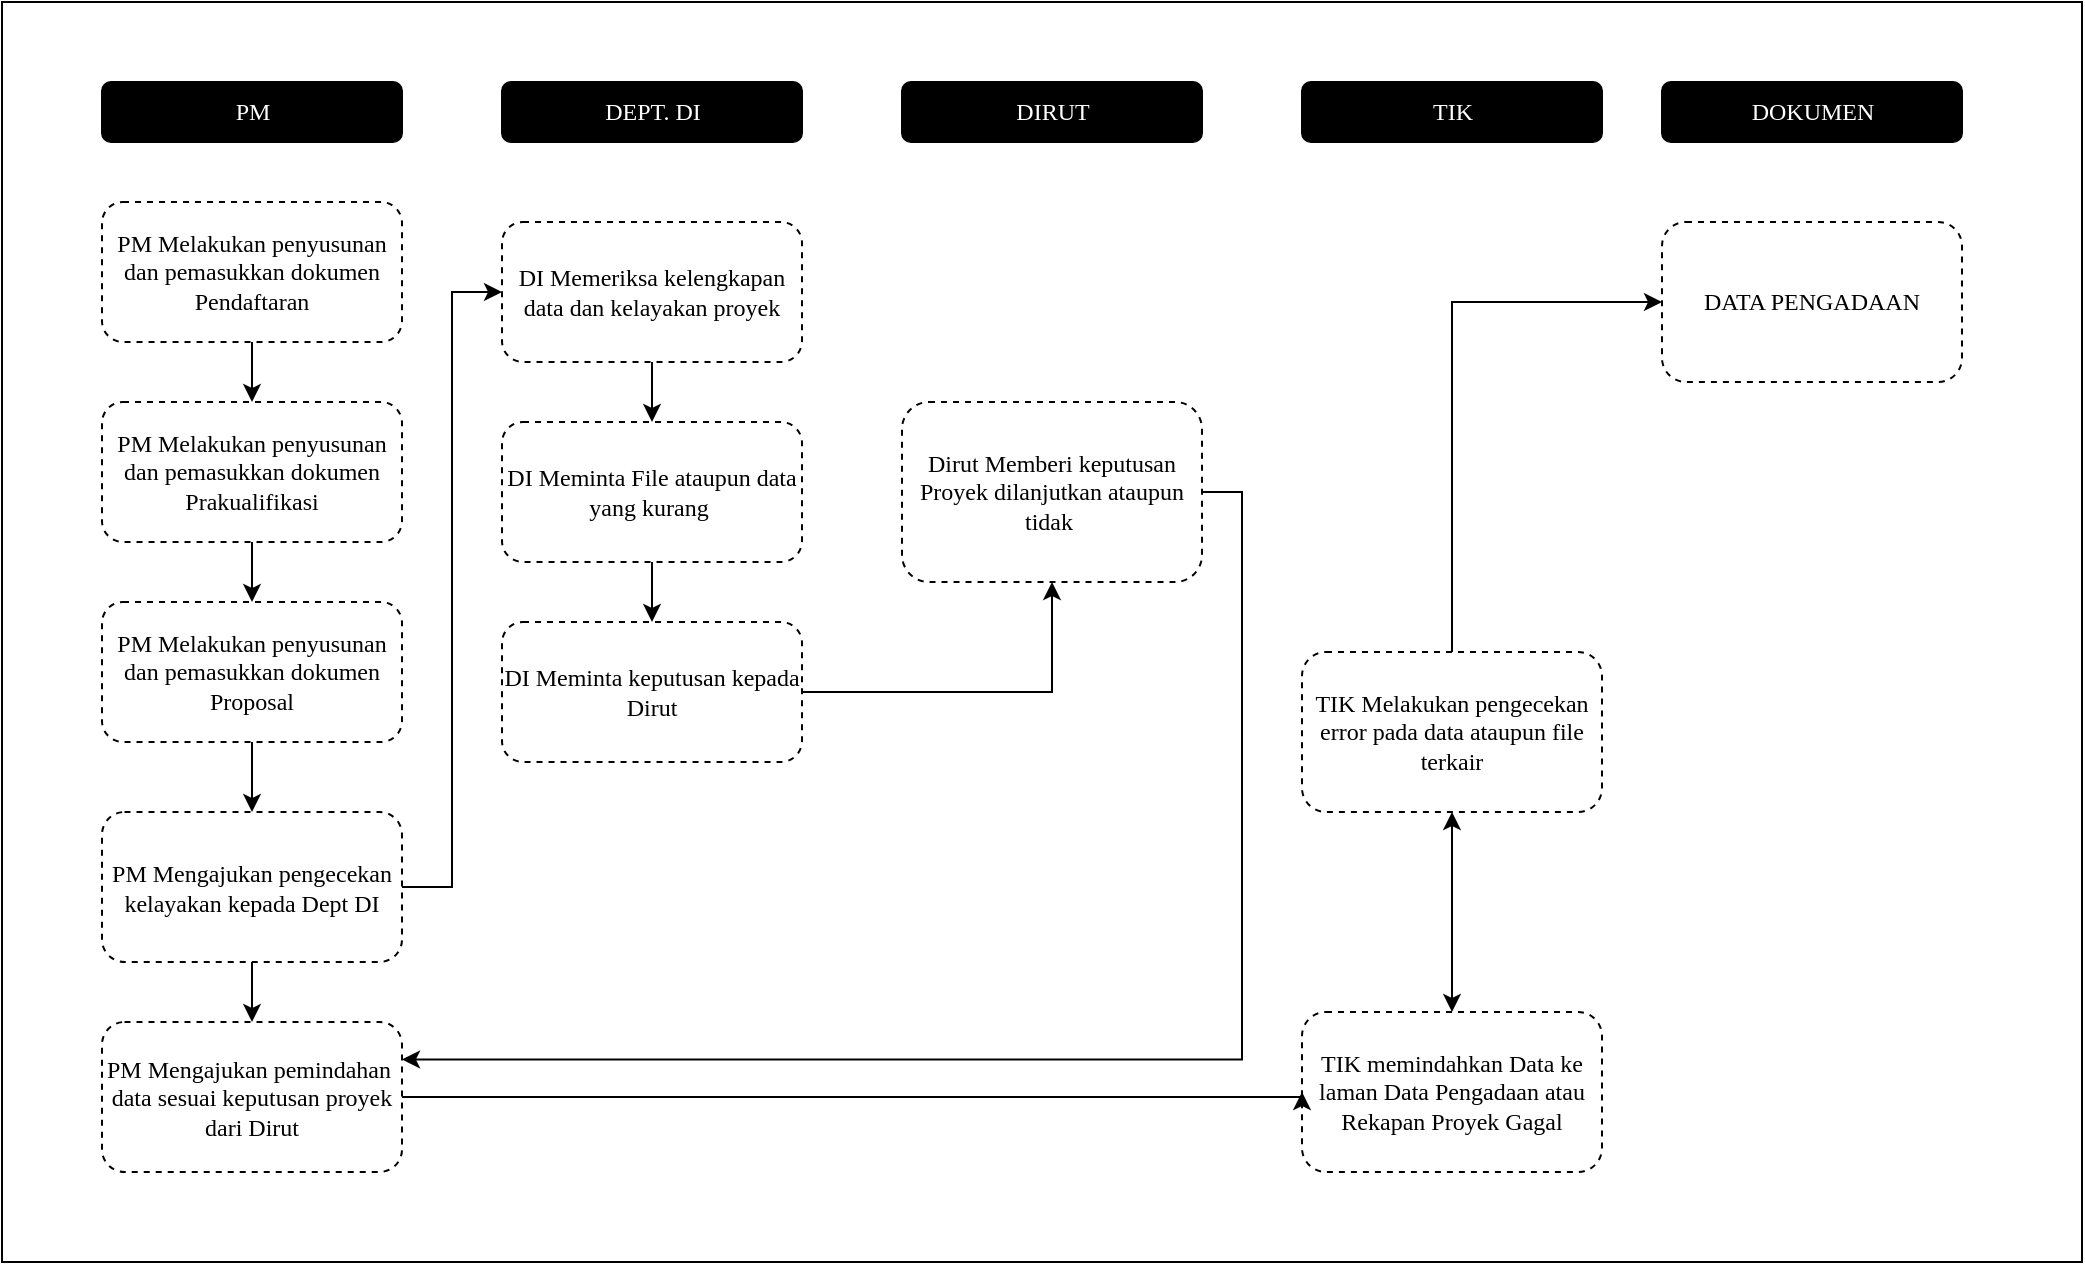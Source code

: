 <mxfile version="25.0.3">
  <diagram name="Page-1" id="x3WNl2rzYbpr7LRXTq11">
    <mxGraphModel dx="1588" dy="908" grid="1" gridSize="10" guides="1" tooltips="1" connect="1" arrows="1" fold="1" page="1" pageScale="1" pageWidth="850" pageHeight="1100" math="0" shadow="0">
      <root>
        <mxCell id="0" />
        <mxCell id="1" parent="0" />
        <mxCell id="e2ISj9r5LE9VtlsrosC4-1" value="PM" style="rounded=1;html=1;fillColor=#000000;fontColor=#ffffff;fontFamily=Verdana;" vertex="1" parent="1">
          <mxGeometry x="140" y="100" width="150" height="30" as="geometry" />
        </mxCell>
        <mxCell id="e2ISj9r5LE9VtlsrosC4-2" value="DEPT. DI" style="rounded=1;html=1;fillColor=#000000;fontColor=#ffffff;fontFamily=Verdana;" vertex="1" parent="1">
          <mxGeometry x="340" y="100" width="150" height="30" as="geometry" />
        </mxCell>
        <mxCell id="e2ISj9r5LE9VtlsrosC4-3" value="TIK" style="rounded=1;html=1;fillColor=#000000;fontColor=#ffffff;fontFamily=Verdana;" vertex="1" parent="1">
          <mxGeometry x="740" y="100" width="150" height="30" as="geometry" />
        </mxCell>
        <mxCell id="e2ISj9r5LE9VtlsrosC4-26" value="" style="edgeStyle=orthogonalEdgeStyle;rounded=0;orthogonalLoop=1;jettySize=auto;html=1;" edge="1" parent="1" source="e2ISj9r5LE9VtlsrosC4-5" target="e2ISj9r5LE9VtlsrosC4-23">
          <mxGeometry relative="1" as="geometry" />
        </mxCell>
        <mxCell id="e2ISj9r5LE9VtlsrosC4-5" value="PM Melakukan penyusunan dan pemasukkan dokumen Pendaftaran" style="rounded=1;whiteSpace=wrap;html=1;fontFamily=Verdana;dashed=1;" vertex="1" parent="1">
          <mxGeometry x="140" y="160" width="150" height="70" as="geometry" />
        </mxCell>
        <mxCell id="e2ISj9r5LE9VtlsrosC4-6" style="edgeStyle=orthogonalEdgeStyle;rounded=0;orthogonalLoop=1;jettySize=auto;html=1;exitX=0.5;exitY=1;exitDx=0;exitDy=0;" edge="1" parent="1">
          <mxGeometry relative="1" as="geometry">
            <mxPoint x="660" y="220" as="sourcePoint" />
            <mxPoint x="660" y="220" as="targetPoint" />
          </mxGeometry>
        </mxCell>
        <mxCell id="e2ISj9r5LE9VtlsrosC4-37" style="edgeStyle=orthogonalEdgeStyle;rounded=0;orthogonalLoop=1;jettySize=auto;html=1;exitX=1;exitY=0.5;exitDx=0;exitDy=0;entryX=1;entryY=0.25;entryDx=0;entryDy=0;" edge="1" parent="1" source="e2ISj9r5LE9VtlsrosC4-7" target="e2ISj9r5LE9VtlsrosC4-33">
          <mxGeometry relative="1" as="geometry" />
        </mxCell>
        <mxCell id="e2ISj9r5LE9VtlsrosC4-7" value="&lt;font face=&quot;Verdana&quot;&gt;Dirut Memberi keputusan Proyek dilanjutkan ataupun tidak&amp;nbsp;&lt;/font&gt;" style="rounded=1;whiteSpace=wrap;html=1;dashed=1;" vertex="1" parent="1">
          <mxGeometry x="540" y="260" width="150" height="90" as="geometry" />
        </mxCell>
        <mxCell id="e2ISj9r5LE9VtlsrosC4-30" value="" style="edgeStyle=orthogonalEdgeStyle;rounded=0;orthogonalLoop=1;jettySize=auto;html=1;" edge="1" parent="1" source="e2ISj9r5LE9VtlsrosC4-10" target="e2ISj9r5LE9VtlsrosC4-12">
          <mxGeometry relative="1" as="geometry" />
        </mxCell>
        <mxCell id="e2ISj9r5LE9VtlsrosC4-10" value="&lt;font face=&quot;Verdana&quot;&gt;DI Memeriksa kelengkapan data dan kelayakan proyek&lt;/font&gt;" style="rounded=1;whiteSpace=wrap;html=1;dashed=1;" vertex="1" parent="1">
          <mxGeometry x="340" y="170" width="150" height="70" as="geometry" />
        </mxCell>
        <mxCell id="e2ISj9r5LE9VtlsrosC4-11" value="" style="edgeStyle=orthogonalEdgeStyle;rounded=0;orthogonalLoop=1;jettySize=auto;html=1;" edge="1" parent="1" source="e2ISj9r5LE9VtlsrosC4-12" target="e2ISj9r5LE9VtlsrosC4-18">
          <mxGeometry relative="1" as="geometry" />
        </mxCell>
        <mxCell id="e2ISj9r5LE9VtlsrosC4-12" value="&lt;font face=&quot;Verdana&quot;&gt;DI Meminta File ataupun data yang kurang&amp;nbsp;&lt;/font&gt;" style="rounded=1;whiteSpace=wrap;html=1;dashed=1;" vertex="1" parent="1">
          <mxGeometry x="340" y="270" width="150" height="70" as="geometry" />
        </mxCell>
        <mxCell id="e2ISj9r5LE9VtlsrosC4-14" value="&lt;font face=&quot;Verdana&quot;&gt;TIK memindahkan Data ke laman Data Pengadaan atau Rekapan Proyek Gagal&lt;/font&gt;" style="rounded=1;whiteSpace=wrap;html=1;dashed=1;" vertex="1" parent="1">
          <mxGeometry x="740" y="565" width="150" height="80" as="geometry" />
        </mxCell>
        <mxCell id="e2ISj9r5LE9VtlsrosC4-15" value="&lt;font face=&quot;Verdana&quot;&gt;DATA PENGADAAN&lt;/font&gt;" style="rounded=1;whiteSpace=wrap;html=1;dashed=1;" vertex="1" parent="1">
          <mxGeometry x="920" y="170" width="150" height="80" as="geometry" />
        </mxCell>
        <mxCell id="e2ISj9r5LE9VtlsrosC4-16" value="DIRUT" style="rounded=1;html=1;fillColor=#000000;fontColor=#ffffff;fontFamily=Verdana;" vertex="1" parent="1">
          <mxGeometry x="540" y="100" width="150" height="30" as="geometry" />
        </mxCell>
        <mxCell id="e2ISj9r5LE9VtlsrosC4-36" style="edgeStyle=orthogonalEdgeStyle;rounded=0;orthogonalLoop=1;jettySize=auto;html=1;exitX=1;exitY=0.5;exitDx=0;exitDy=0;entryX=0.5;entryY=1;entryDx=0;entryDy=0;" edge="1" parent="1" source="e2ISj9r5LE9VtlsrosC4-18" target="e2ISj9r5LE9VtlsrosC4-7">
          <mxGeometry relative="1" as="geometry" />
        </mxCell>
        <mxCell id="e2ISj9r5LE9VtlsrosC4-18" value="&lt;font face=&quot;Verdana&quot;&gt;DI Meminta keputusan kepada Dirut&lt;/font&gt;" style="rounded=1;whiteSpace=wrap;html=1;dashed=1;" vertex="1" parent="1">
          <mxGeometry x="340" y="370" width="150" height="70" as="geometry" />
        </mxCell>
        <mxCell id="e2ISj9r5LE9VtlsrosC4-38" style="edgeStyle=orthogonalEdgeStyle;rounded=0;orthogonalLoop=1;jettySize=auto;html=1;exitX=0.5;exitY=0;exitDx=0;exitDy=0;entryX=0;entryY=0.5;entryDx=0;entryDy=0;" edge="1" parent="1" source="e2ISj9r5LE9VtlsrosC4-21" target="e2ISj9r5LE9VtlsrosC4-15">
          <mxGeometry relative="1" as="geometry" />
        </mxCell>
        <mxCell id="e2ISj9r5LE9VtlsrosC4-21" value="&lt;font face=&quot;Verdana&quot;&gt;TIK Melakukan pengecekan error pada data ataupun file terkair&lt;/font&gt;" style="rounded=1;whiteSpace=wrap;html=1;dashed=1;" vertex="1" parent="1">
          <mxGeometry x="740" y="385" width="150" height="80" as="geometry" />
        </mxCell>
        <mxCell id="e2ISj9r5LE9VtlsrosC4-22" value="" style="endArrow=classic;startArrow=classic;html=1;rounded=0;exitX=0.5;exitY=0;exitDx=0;exitDy=0;entryX=0.5;entryY=1;entryDx=0;entryDy=0;" edge="1" parent="1" source="e2ISj9r5LE9VtlsrosC4-14" target="e2ISj9r5LE9VtlsrosC4-21">
          <mxGeometry width="50" height="50" relative="1" as="geometry">
            <mxPoint x="420" y="460" as="sourcePoint" />
            <mxPoint x="470" y="410" as="targetPoint" />
          </mxGeometry>
        </mxCell>
        <mxCell id="e2ISj9r5LE9VtlsrosC4-27" value="" style="edgeStyle=orthogonalEdgeStyle;rounded=0;orthogonalLoop=1;jettySize=auto;html=1;" edge="1" parent="1" source="e2ISj9r5LE9VtlsrosC4-23" target="e2ISj9r5LE9VtlsrosC4-24">
          <mxGeometry relative="1" as="geometry" />
        </mxCell>
        <mxCell id="e2ISj9r5LE9VtlsrosC4-23" value="PM Melakukan penyusunan dan pemasukkan dokumen Prakualifikasi" style="rounded=1;whiteSpace=wrap;html=1;fontFamily=Verdana;dashed=1;" vertex="1" parent="1">
          <mxGeometry x="140" y="260" width="150" height="70" as="geometry" />
        </mxCell>
        <mxCell id="e2ISj9r5LE9VtlsrosC4-28" value="" style="edgeStyle=orthogonalEdgeStyle;rounded=0;orthogonalLoop=1;jettySize=auto;html=1;" edge="1" parent="1" source="e2ISj9r5LE9VtlsrosC4-24" target="e2ISj9r5LE9VtlsrosC4-25">
          <mxGeometry relative="1" as="geometry" />
        </mxCell>
        <mxCell id="e2ISj9r5LE9VtlsrosC4-24" value="PM Melakukan penyusunan dan pemasukkan dokumen Proposal" style="rounded=1;whiteSpace=wrap;html=1;fontFamily=Verdana;dashed=1;" vertex="1" parent="1">
          <mxGeometry x="140" y="360" width="150" height="70" as="geometry" />
        </mxCell>
        <mxCell id="e2ISj9r5LE9VtlsrosC4-29" style="edgeStyle=orthogonalEdgeStyle;rounded=0;orthogonalLoop=1;jettySize=auto;html=1;entryX=0;entryY=0.5;entryDx=0;entryDy=0;" edge="1" parent="1" source="e2ISj9r5LE9VtlsrosC4-25" target="e2ISj9r5LE9VtlsrosC4-10">
          <mxGeometry relative="1" as="geometry">
            <Array as="points">
              <mxPoint x="315" y="502" />
              <mxPoint x="315" y="205" />
            </Array>
          </mxGeometry>
        </mxCell>
        <mxCell id="e2ISj9r5LE9VtlsrosC4-34" style="edgeStyle=orthogonalEdgeStyle;rounded=0;orthogonalLoop=1;jettySize=auto;html=1;exitX=0.5;exitY=1;exitDx=0;exitDy=0;entryX=0.5;entryY=0;entryDx=0;entryDy=0;" edge="1" parent="1" source="e2ISj9r5LE9VtlsrosC4-25" target="e2ISj9r5LE9VtlsrosC4-33">
          <mxGeometry relative="1" as="geometry" />
        </mxCell>
        <mxCell id="e2ISj9r5LE9VtlsrosC4-25" value="PM Mengajukan pengecekan kelayakan kepada Dept DI" style="rounded=1;whiteSpace=wrap;html=1;fontFamily=Verdana;dashed=1;" vertex="1" parent="1">
          <mxGeometry x="140" y="465" width="150" height="75" as="geometry" />
        </mxCell>
        <mxCell id="e2ISj9r5LE9VtlsrosC4-31" value="DOKUMEN" style="rounded=1;html=1;fillColor=#000000;fontColor=#ffffff;fontFamily=Verdana;" vertex="1" parent="1">
          <mxGeometry x="920" y="100" width="150" height="30" as="geometry" />
        </mxCell>
        <mxCell id="e2ISj9r5LE9VtlsrosC4-35" style="edgeStyle=orthogonalEdgeStyle;rounded=0;orthogonalLoop=1;jettySize=auto;html=1;exitX=1;exitY=0.5;exitDx=0;exitDy=0;entryX=0;entryY=0.5;entryDx=0;entryDy=0;" edge="1" parent="1" source="e2ISj9r5LE9VtlsrosC4-33" target="e2ISj9r5LE9VtlsrosC4-14">
          <mxGeometry relative="1" as="geometry">
            <Array as="points">
              <mxPoint x="740" y="608" />
            </Array>
          </mxGeometry>
        </mxCell>
        <mxCell id="e2ISj9r5LE9VtlsrosC4-33" value="PM Mengajukan pemindahan&amp;nbsp;&lt;div&gt;data sesuai keputusan proyek dari Dirut&lt;/div&gt;" style="rounded=1;whiteSpace=wrap;html=1;fontFamily=Verdana;dashed=1;" vertex="1" parent="1">
          <mxGeometry x="140" y="570" width="150" height="75" as="geometry" />
        </mxCell>
        <mxCell id="e2ISj9r5LE9VtlsrosC4-39" value="" style="rounded=0;whiteSpace=wrap;html=1;fillColor=none;" vertex="1" parent="1">
          <mxGeometry x="90" y="60" width="1040" height="630" as="geometry" />
        </mxCell>
      </root>
    </mxGraphModel>
  </diagram>
</mxfile>
